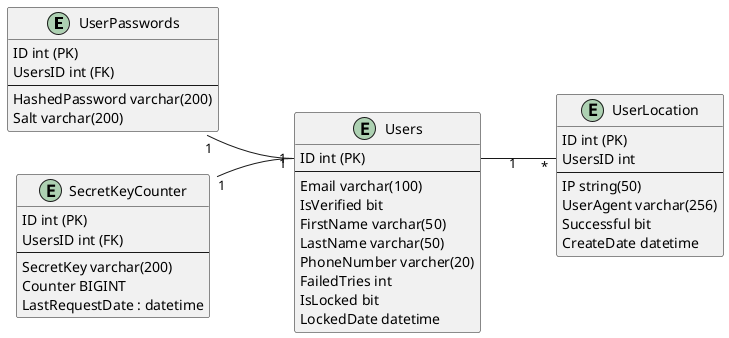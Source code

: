 @startuml ERD
left to right direction

entity "UserPasswords" as up{
    ID int (PK)
    UsersID int (FK)
    --
    HashedPassword varchar(200)
    Salt varchar(200)
}

entity "SecretKeyCounter" as sk {
    ID int (PK)
    UsersID int (FK)
    --
    SecretKey varchar(200)
    Counter BIGINT
    LastRequestDate : datetime
}

entity Users {
    ID int (PK)
    --
    Email varchar(100)
    IsVerified bit
    FirstName varchar(50)
    LastName varchar(50)
    PhoneNumber varcher(20)
    FailedTries int
    IsLocked bit
    LockedDate datetime
}
entity "UserLocation" as vul {
    ID int (PK)
    UsersID int
    --
    IP string(50)
    UserAgent varchar(256)
    Successful bit
    CreateDate datetime
}

Users::ID"      1" -- "*"vul::UsersID

up::UserID"1" -- "1"Users::ID

sk::UserID"1" -- "1"Users::ID


@enduml